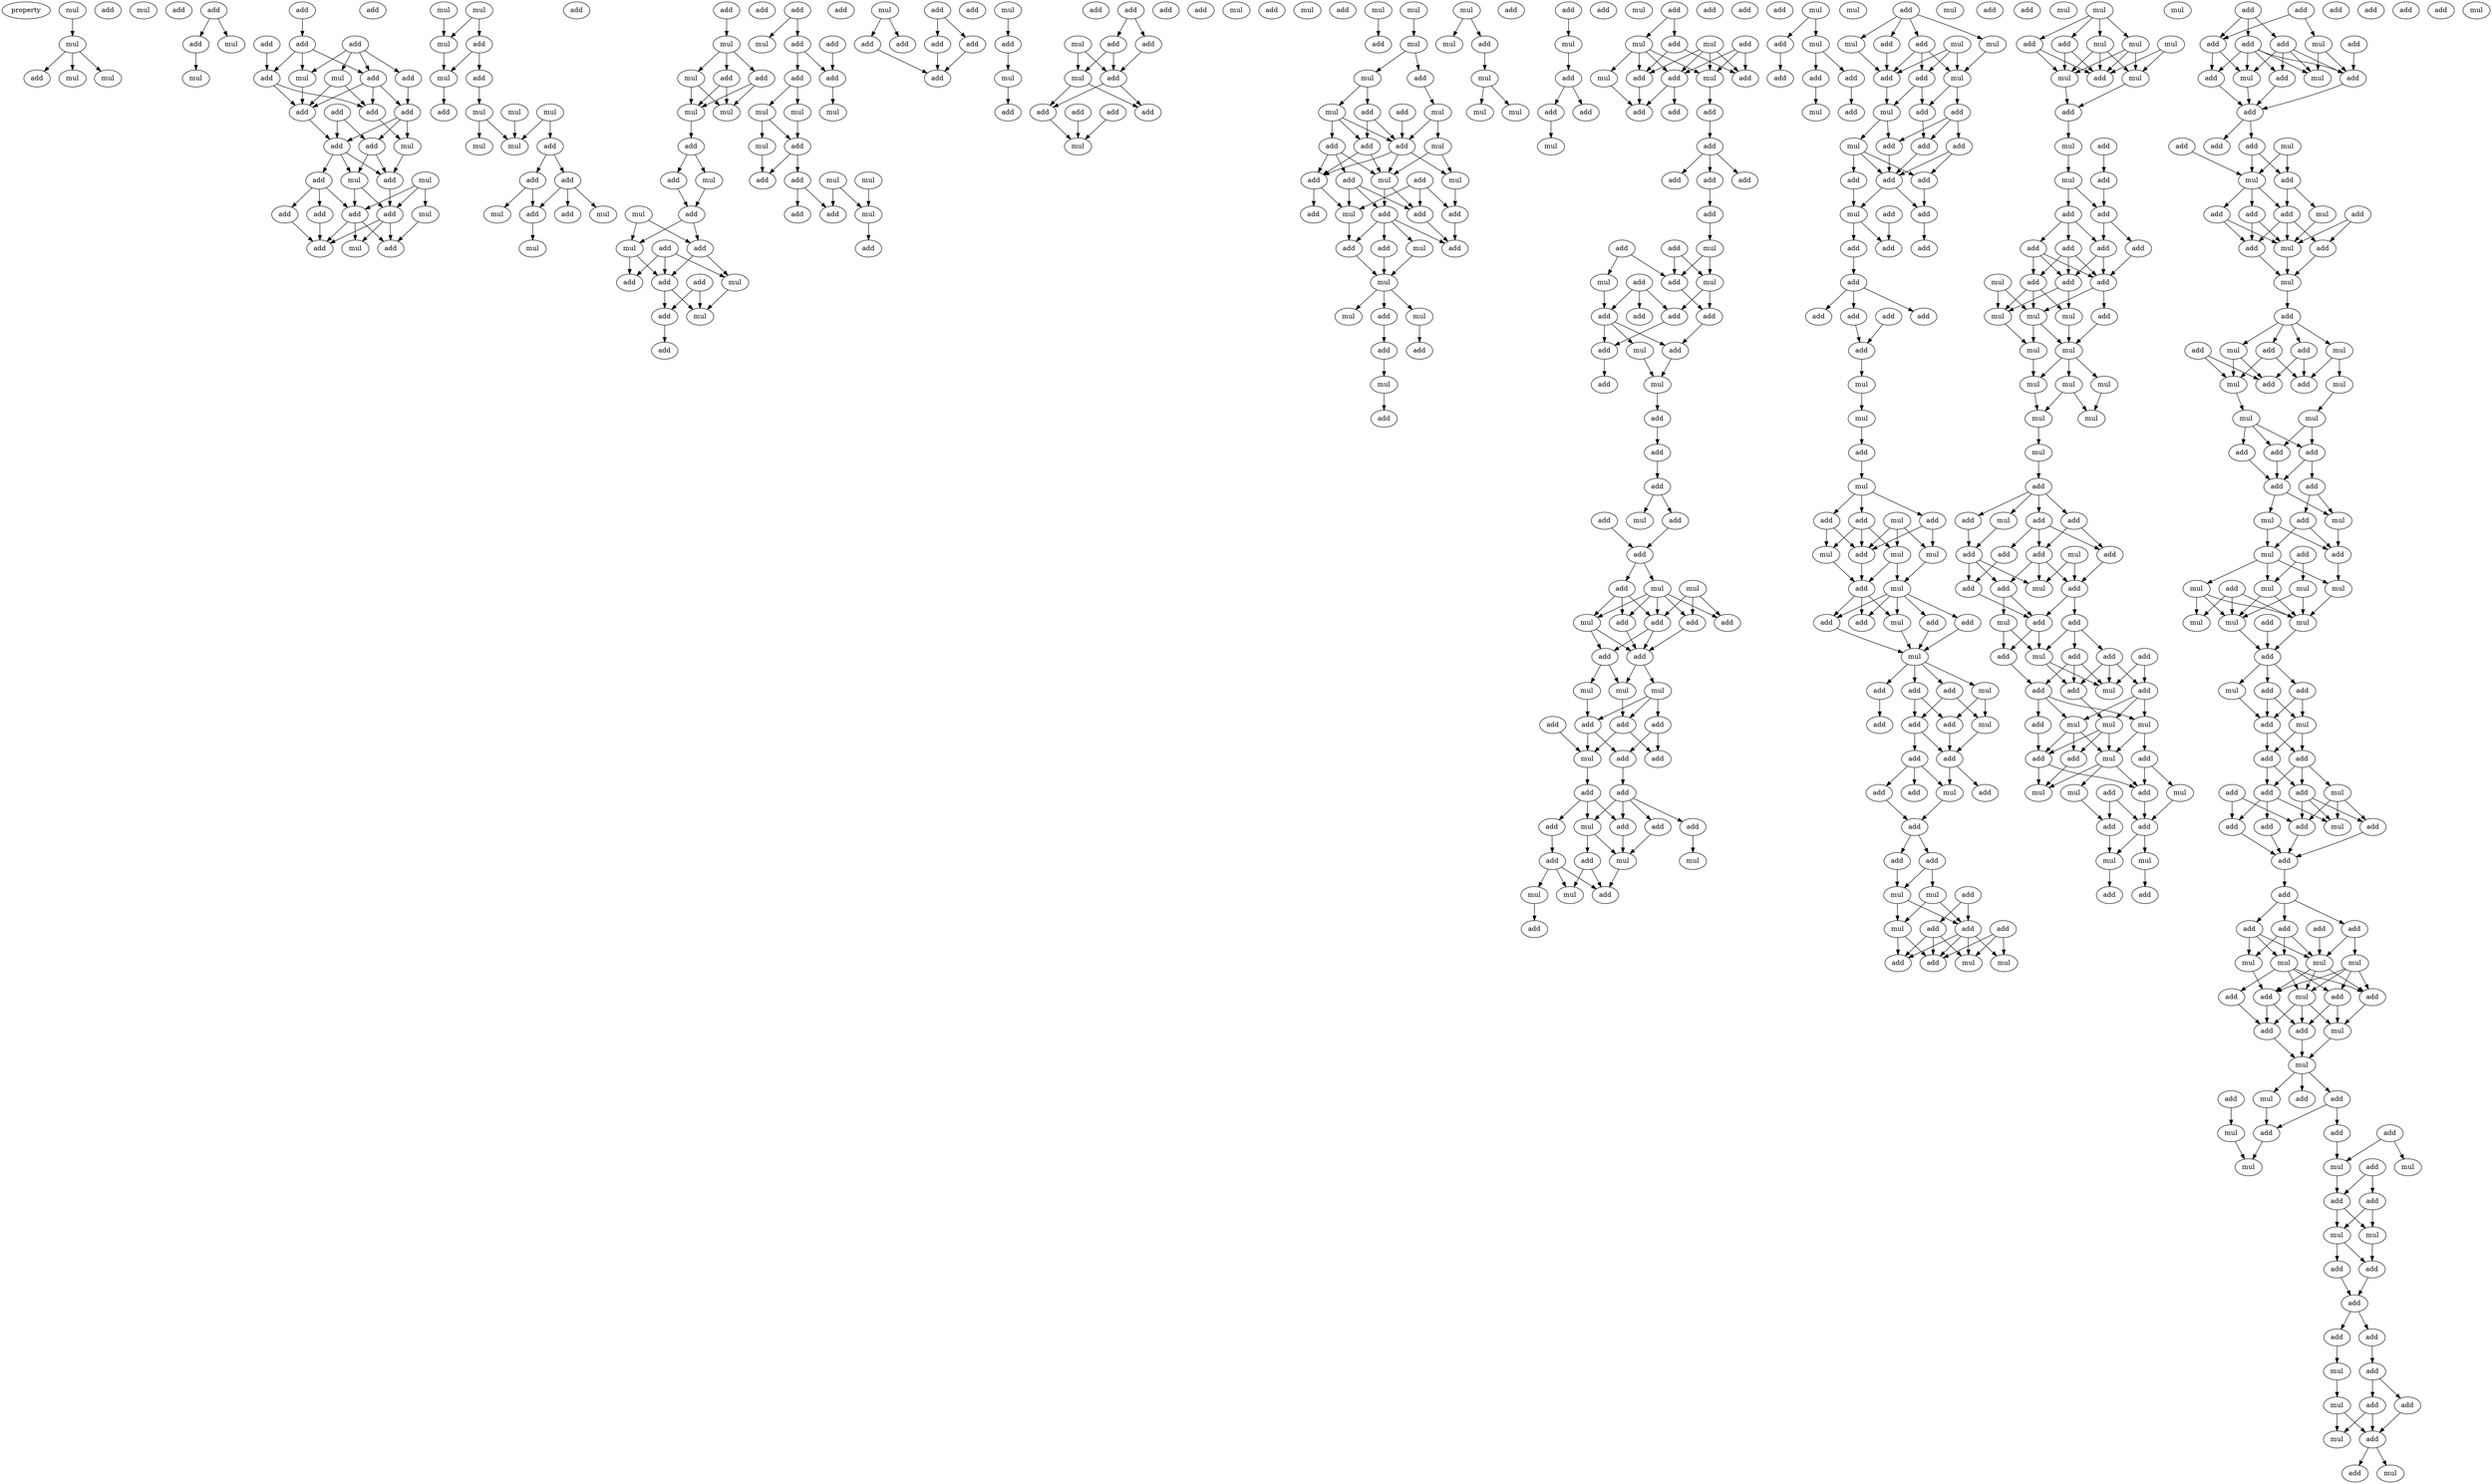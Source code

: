 digraph {
    node [fontcolor=black]
    property [mul=2,lf=1.1]
    0 [ label = mul ];
    1 [ label = add ];
    2 [ label = mul ];
    3 [ label = mul ];
    4 [ label = add ];
    5 [ label = mul ];
    6 [ label = mul ];
    7 [ label = add ];
    8 [ label = add ];
    9 [ label = add ];
    10 [ label = mul ];
    11 [ label = mul ];
    12 [ label = add ];
    13 [ label = add ];
    14 [ label = add ];
    15 [ label = add ];
    16 [ label = add ];
    17 [ label = add ];
    18 [ label = add ];
    19 [ label = mul ];
    20 [ label = add ];
    21 [ label = mul ];
    22 [ label = add ];
    23 [ label = add ];
    24 [ label = add ];
    25 [ label = add ];
    26 [ label = mul ];
    27 [ label = add ];
    28 [ label = add ];
    29 [ label = add ];
    30 [ label = add ];
    31 [ label = mul ];
    32 [ label = mul ];
    33 [ label = add ];
    34 [ label = mul ];
    35 [ label = add ];
    36 [ label = add ];
    37 [ label = add ];
    38 [ label = mul ];
    39 [ label = add ];
    40 [ label = add ];
    41 [ label = mul ];
    42 [ label = mul ];
    43 [ label = mul ];
    44 [ label = add ];
    45 [ label = mul ];
    46 [ label = add ];
    47 [ label = mul ];
    48 [ label = add ];
    49 [ label = mul ];
    50 [ label = mul ];
    51 [ label = add ];
    52 [ label = mul ];
    53 [ label = mul ];
    54 [ label = add ];
    55 [ label = add ];
    56 [ label = add ];
    57 [ label = mul ];
    58 [ label = add ];
    59 [ label = mul ];
    60 [ label = mul ];
    61 [ label = add ];
    62 [ label = add ];
    63 [ label = add ];
    64 [ label = mul ];
    65 [ label = mul ];
    66 [ label = add ];
    67 [ label = add ];
    68 [ label = mul ];
    69 [ label = mul ];
    70 [ label = add ];
    71 [ label = add ];
    72 [ label = mul ];
    73 [ label = mul ];
    74 [ label = add ];
    75 [ label = add ];
    76 [ label = add ];
    77 [ label = mul ];
    78 [ label = add ];
    79 [ label = add ];
    80 [ label = add ];
    81 [ label = mul ];
    82 [ label = mul ];
    83 [ label = add ];
    84 [ label = add ];
    85 [ label = add ];
    86 [ label = add ];
    87 [ label = add ];
    88 [ label = mul ];
    89 [ label = add ];
    90 [ label = add ];
    91 [ label = mul ];
    92 [ label = mul ];
    93 [ label = mul ];
    94 [ label = add ];
    95 [ label = mul ];
    96 [ label = add ];
    97 [ label = add ];
    98 [ label = mul ];
    99 [ label = add ];
    100 [ label = mul ];
    101 [ label = add ];
    102 [ label = mul ];
    103 [ label = add ];
    104 [ label = add ];
    105 [ label = mul ];
    106 [ label = add ];
    107 [ label = add ];
    108 [ label = add ];
    109 [ label = add ];
    110 [ label = add ];
    111 [ label = add ];
    112 [ label = add ];
    113 [ label = mul ];
    114 [ label = add ];
    115 [ label = mul ];
    116 [ label = add ];
    117 [ label = add ];
    118 [ label = add ];
    119 [ label = add ];
    120 [ label = mul ];
    121 [ label = add ];
    122 [ label = add ];
    123 [ label = mul ];
    124 [ label = add ];
    125 [ label = add ];
    126 [ label = add ];
    127 [ label = add ];
    128 [ label = add ];
    129 [ label = mul ];
    130 [ label = add ];
    131 [ label = mul ];
    132 [ label = add ];
    133 [ label = mul ];
    134 [ label = add ];
    135 [ label = mul ];
    136 [ label = add ];
    137 [ label = mul ];
    138 [ label = mul ];
    139 [ label = add ];
    140 [ label = mul ];
    141 [ label = mul ];
    142 [ label = add ];
    143 [ label = mul ];
    144 [ label = add ];
    145 [ label = add ];
    146 [ label = mul ];
    147 [ label = add ];
    148 [ label = add ];
    149 [ label = mul ];
    150 [ label = add ];
    151 [ label = mul ];
    152 [ label = add ];
    153 [ label = add ];
    154 [ label = add ];
    155 [ label = add ];
    156 [ label = add ];
    157 [ label = mul ];
    158 [ label = add ];
    159 [ label = add ];
    160 [ label = add ];
    161 [ label = mul ];
    162 [ label = add ];
    163 [ label = mul ];
    164 [ label = mul ];
    165 [ label = add ];
    166 [ label = mul ];
    167 [ label = add ];
    168 [ label = add ];
    169 [ label = mul ];
    170 [ label = mul ];
    171 [ label = mul ];
    172 [ label = add ];
    173 [ label = add ];
    174 [ label = mul ];
    175 [ label = add ];
    176 [ label = mul ];
    177 [ label = mul ];
    178 [ label = add ];
    179 [ label = mul ];
    180 [ label = add ];
    181 [ label = add ];
    182 [ label = add ];
    183 [ label = add ];
    184 [ label = mul ];
    185 [ label = mul ];
    186 [ label = add ];
    187 [ label = mul ];
    188 [ label = mul ];
    189 [ label = add ];
    190 [ label = add ];
    191 [ label = add ];
    192 [ label = add ];
    193 [ label = mul ];
    194 [ label = mul ];
    195 [ label = add ];
    196 [ label = add ];
    197 [ label = add ];
    198 [ label = add ];
    199 [ label = add ];
    200 [ label = add ];
    201 [ label = add ];
    202 [ label = add ];
    203 [ label = add ];
    204 [ label = add ];
    205 [ label = add ];
    206 [ label = add ];
    207 [ label = add ];
    208 [ label = mul ];
    209 [ label = mul ];
    210 [ label = mul ];
    211 [ label = add ];
    212 [ label = add ];
    213 [ label = add ];
    214 [ label = add ];
    215 [ label = add ];
    216 [ label = add ];
    217 [ label = mul ];
    218 [ label = add ];
    219 [ label = add ];
    220 [ label = add ];
    221 [ label = mul ];
    222 [ label = add ];
    223 [ label = add ];
    224 [ label = add ];
    225 [ label = add ];
    226 [ label = add ];
    227 [ label = mul ];
    228 [ label = add ];
    229 [ label = add ];
    230 [ label = mul ];
    231 [ label = add ];
    232 [ label = mul ];
    233 [ label = add ];
    234 [ label = add ];
    235 [ label = mul ];
    236 [ label = add ];
    237 [ label = add ];
    238 [ label = add ];
    239 [ label = add ];
    240 [ label = mul ];
    241 [ label = mul ];
    242 [ label = mul ];
    243 [ label = add ];
    244 [ label = add ];
    245 [ label = add ];
    246 [ label = add ];
    247 [ label = add ];
    248 [ label = mul ];
    249 [ label = add ];
    250 [ label = add ];
    251 [ label = add ];
    252 [ label = add ];
    253 [ label = add ];
    254 [ label = mul ];
    255 [ label = add ];
    256 [ label = add ];
    257 [ label = add ];
    258 [ label = mul ];
    259 [ label = add ];
    260 [ label = mul ];
    261 [ label = mul ];
    262 [ label = mul ];
    263 [ label = add ];
    264 [ label = add ];
    265 [ label = mul ];
    266 [ label = mul ];
    267 [ label = add ];
    268 [ label = mul ];
    269 [ label = add ];
    270 [ label = add ];
    271 [ label = add ];
    272 [ label = mul ];
    273 [ label = add ];
    274 [ label = add ];
    275 [ label = add ];
    276 [ label = mul ];
    277 [ label = add ];
    278 [ label = mul ];
    279 [ label = mul ];
    280 [ label = add ];
    281 [ label = add ];
    282 [ label = mul ];
    283 [ label = add ];
    284 [ label = mul ];
    285 [ label = add ];
    286 [ label = add ];
    287 [ label = add ];
    288 [ label = mul ];
    289 [ label = add ];
    290 [ label = add ];
    291 [ label = add ];
    292 [ label = add ];
    293 [ label = add ];
    294 [ label = add ];
    295 [ label = mul ];
    296 [ label = add ];
    297 [ label = add ];
    298 [ label = add ];
    299 [ label = add ];
    300 [ label = add ];
    301 [ label = mul ];
    302 [ label = add ];
    303 [ label = add ];
    304 [ label = add ];
    305 [ label = add ];
    306 [ label = mul ];
    307 [ label = add ];
    308 [ label = mul ];
    309 [ label = add ];
    310 [ label = mul ];
    311 [ label = add ];
    312 [ label = add ];
    313 [ label = add ];
    314 [ label = mul ];
    315 [ label = add ];
    316 [ label = mul ];
    317 [ label = mul ];
    318 [ label = mul ];
    319 [ label = mul ];
    320 [ label = add ];
    321 [ label = add ];
    322 [ label = mul ];
    323 [ label = add ];
    324 [ label = add ];
    325 [ label = add ];
    326 [ label = mul ];
    327 [ label = add ];
    328 [ label = mul ];
    329 [ label = add ];
    330 [ label = add ];
    331 [ label = add ];
    332 [ label = add ];
    333 [ label = mul ];
    334 [ label = add ];
    335 [ label = add ];
    336 [ label = add ];
    337 [ label = add ];
    338 [ label = mul ];
    339 [ label = add ];
    340 [ label = add ];
    341 [ label = add ];
    342 [ label = add ];
    343 [ label = add ];
    344 [ label = add ];
    345 [ label = mul ];
    346 [ label = add ];
    347 [ label = mul ];
    348 [ label = add ];
    349 [ label = add ];
    350 [ label = add ];
    351 [ label = mul ];
    352 [ label = add ];
    353 [ label = add ];
    354 [ label = mul ];
    355 [ label = mul ];
    356 [ label = mul ];
    357 [ label = mul ];
    358 [ label = mul ];
    359 [ label = mul ];
    360 [ label = add ];
    361 [ label = add ];
    362 [ label = mul ];
    363 [ label = mul ];
    364 [ label = mul ];
    365 [ label = add ];
    366 [ label = add ];
    367 [ label = mul ];
    368 [ label = add ];
    369 [ label = add ];
    370 [ label = mul ];
    371 [ label = add ];
    372 [ label = add ];
    373 [ label = add ];
    374 [ label = add ];
    375 [ label = add ];
    376 [ label = add ];
    377 [ label = add ];
    378 [ label = add ];
    379 [ label = mul ];
    380 [ label = add ];
    381 [ label = add ];
    382 [ label = mul ];
    383 [ label = mul ];
    384 [ label = mul ];
    385 [ label = mul ];
    386 [ label = mul ];
    387 [ label = mul ];
    388 [ label = mul ];
    389 [ label = mul ];
    390 [ label = mul ];
    391 [ label = mul ];
    392 [ label = mul ];
    393 [ label = add ];
    394 [ label = add ];
    395 [ label = add ];
    396 [ label = add ];
    397 [ label = mul ];
    398 [ label = add ];
    399 [ label = add ];
    400 [ label = add ];
    401 [ label = add ];
    402 [ label = mul ];
    403 [ label = add ];
    404 [ label = add ];
    405 [ label = add ];
    406 [ label = mul ];
    407 [ label = mul ];
    408 [ label = add ];
    409 [ label = add ];
    410 [ label = add ];
    411 [ label = add ];
    412 [ label = add ];
    413 [ label = add ];
    414 [ label = mul ];
    415 [ label = add ];
    416 [ label = mul ];
    417 [ label = add ];
    418 [ label = add ];
    419 [ label = add ];
    420 [ label = mul ];
    421 [ label = mul ];
    422 [ label = mul ];
    423 [ label = add ];
    424 [ label = mul ];
    425 [ label = add ];
    426 [ label = add ];
    427 [ label = mul ];
    428 [ label = add ];
    429 [ label = mul ];
    430 [ label = add ];
    431 [ label = mul ];
    432 [ label = add ];
    433 [ label = add ];
    434 [ label = mul ];
    435 [ label = mul ];
    436 [ label = add ];
    437 [ label = add ];
    438 [ label = mul ];
    439 [ label = add ];
    440 [ label = add ];
    441 [ label = add ];
    442 [ label = add ];
    443 [ label = add ];
    444 [ label = add ];
    445 [ label = mul ];
    446 [ label = add ];
    447 [ label = mul ];
    448 [ label = add ];
    449 [ label = add ];
    450 [ label = mul ];
    451 [ label = add ];
    452 [ label = add ];
    453 [ label = add ];
    454 [ label = mul ];
    455 [ label = add ];
    456 [ label = mul ];
    457 [ label = add ];
    458 [ label = mul ];
    459 [ label = add ];
    460 [ label = add ];
    461 [ label = add ];
    462 [ label = add ];
    463 [ label = mul ];
    464 [ label = add ];
    465 [ label = add ];
    466 [ label = mul ];
    467 [ label = add ];
    468 [ label = mul ];
    469 [ label = add ];
    470 [ label = add ];
    471 [ label = mul ];
    472 [ label = add ];
    473 [ label = add ];
    474 [ label = mul ];
    475 [ label = mul ];
    476 [ label = add ];
    477 [ label = mul ];
    478 [ label = mul ];
    479 [ label = add ];
    480 [ label = add ];
    481 [ label = add ];
    482 [ label = add ];
    483 [ label = add ];
    484 [ label = add ];
    485 [ label = mul ];
    486 [ label = mul ];
    487 [ label = mul ];
    488 [ label = add ];
    489 [ label = add ];
    490 [ label = mul ];
    491 [ label = mul ];
    492 [ label = add ];
    493 [ label = mul ];
    494 [ label = mul ];
    495 [ label = mul ];
    496 [ label = add ];
    497 [ label = mul ];
    498 [ label = mul ];
    499 [ label = add ];
    500 [ label = add ];
    501 [ label = mul ];
    502 [ label = add ];
    503 [ label = add ];
    504 [ label = mul ];
    505 [ label = add ];
    506 [ label = add ];
    507 [ label = add ];
    508 [ label = mul ];
    509 [ label = add ];
    510 [ label = add ];
    511 [ label = add ];
    512 [ label = add ];
    513 [ label = add ];
    514 [ label = add ];
    515 [ label = mul ];
    516 [ label = add ];
    517 [ label = add ];
    518 [ label = add ];
    519 [ label = add ];
    520 [ label = add ];
    521 [ label = add ];
    522 [ label = mul ];
    523 [ label = mul ];
    524 [ label = mul ];
    525 [ label = mul ];
    526 [ label = mul ];
    527 [ label = add ];
    528 [ label = add ];
    529 [ label = add ];
    530 [ label = add ];
    531 [ label = add ];
    532 [ label = add ];
    533 [ label = mul ];
    534 [ label = mul ];
    535 [ label = add ];
    536 [ label = add ];
    537 [ label = add ];
    538 [ label = mul ];
    539 [ label = add ];
    540 [ label = add ];
    541 [ label = mul ];
    542 [ label = add ];
    543 [ label = mul ];
    544 [ label = add ];
    545 [ label = mul ];
    546 [ label = mul ];
    547 [ label = add ];
    548 [ label = add ];
    549 [ label = mul ];
    550 [ label = mul ];
    551 [ label = add ];
    552 [ label = add ];
    553 [ label = add ];
    554 [ label = add ];
    555 [ label = add ];
    556 [ label = add ];
    557 [ label = add ];
    558 [ label = mul ];
    559 [ label = add ];
    560 [ label = add ];
    561 [ label = add ];
    562 [ label = mul ];
    563 [ label = mul ];
    564 [ label = add ];
    565 [ label = add ];
    566 [ label = add ];
    567 [ label = add ];
    568 [ label = mul ];
    569 [ label = mul ];
    0 -> 3 [ name = 0 ];
    3 -> 4 [ name = 1 ];
    3 -> 5 [ name = 2 ];
    3 -> 6 [ name = 3 ];
    8 -> 9 [ name = 4 ];
    8 -> 10 [ name = 5 ];
    9 -> 11 [ name = 6 ];
    12 -> 14 [ name = 7 ];
    13 -> 18 [ name = 8 ];
    13 -> 19 [ name = 9 ];
    13 -> 20 [ name = 10 ];
    13 -> 21 [ name = 11 ];
    14 -> 17 [ name = 12 ];
    14 -> 18 [ name = 13 ];
    14 -> 21 [ name = 14 ];
    15 -> 17 [ name = 15 ];
    17 -> 22 [ name = 16 ];
    17 -> 24 [ name = 17 ];
    18 -> 22 [ name = 18 ];
    18 -> 24 [ name = 19 ];
    18 -> 25 [ name = 20 ];
    19 -> 22 [ name = 21 ];
    19 -> 24 [ name = 22 ];
    20 -> 25 [ name = 23 ];
    21 -> 24 [ name = 24 ];
    22 -> 26 [ name = 25 ];
    23 -> 27 [ name = 26 ];
    23 -> 28 [ name = 27 ];
    24 -> 28 [ name = 28 ];
    25 -> 26 [ name = 29 ];
    25 -> 27 [ name = 30 ];
    25 -> 28 [ name = 31 ];
    26 -> 30 [ name = 32 ];
    27 -> 30 [ name = 33 ];
    27 -> 31 [ name = 34 ];
    28 -> 29 [ name = 35 ];
    28 -> 30 [ name = 36 ];
    28 -> 31 [ name = 37 ];
    29 -> 33 [ name = 38 ];
    29 -> 36 [ name = 39 ];
    29 -> 37 [ name = 40 ];
    30 -> 35 [ name = 41 ];
    31 -> 35 [ name = 42 ];
    31 -> 37 [ name = 43 ];
    32 -> 34 [ name = 44 ];
    32 -> 35 [ name = 45 ];
    32 -> 37 [ name = 46 ];
    33 -> 39 [ name = 47 ];
    34 -> 40 [ name = 48 ];
    35 -> 38 [ name = 49 ];
    35 -> 39 [ name = 50 ];
    35 -> 40 [ name = 51 ];
    36 -> 39 [ name = 52 ];
    37 -> 38 [ name = 53 ];
    37 -> 39 [ name = 54 ];
    37 -> 40 [ name = 55 ];
    41 -> 43 [ name = 56 ];
    41 -> 44 [ name = 57 ];
    42 -> 43 [ name = 58 ];
    43 -> 45 [ name = 59 ];
    44 -> 45 [ name = 60 ];
    44 -> 46 [ name = 61 ];
    45 -> 48 [ name = 62 ];
    46 -> 50 [ name = 63 ];
    47 -> 53 [ name = 64 ];
    49 -> 51 [ name = 65 ];
    49 -> 53 [ name = 66 ];
    50 -> 52 [ name = 67 ];
    50 -> 53 [ name = 68 ];
    51 -> 54 [ name = 69 ];
    51 -> 55 [ name = 70 ];
    54 -> 58 [ name = 71 ];
    54 -> 59 [ name = 72 ];
    55 -> 56 [ name = 73 ];
    55 -> 57 [ name = 74 ];
    55 -> 58 [ name = 75 ];
    58 -> 60 [ name = 76 ];
    62 -> 64 [ name = 77 ];
    64 -> 65 [ name = 78 ];
    64 -> 66 [ name = 79 ];
    64 -> 67 [ name = 80 ];
    65 -> 68 [ name = 81 ];
    65 -> 69 [ name = 82 ];
    66 -> 68 [ name = 83 ];
    66 -> 69 [ name = 84 ];
    67 -> 68 [ name = 85 ];
    67 -> 69 [ name = 86 ];
    68 -> 70 [ name = 87 ];
    70 -> 71 [ name = 88 ];
    70 -> 72 [ name = 89 ];
    71 -> 74 [ name = 90 ];
    72 -> 74 [ name = 91 ];
    73 -> 75 [ name = 92 ];
    73 -> 77 [ name = 93 ];
    74 -> 75 [ name = 94 ];
    74 -> 77 [ name = 95 ];
    75 -> 78 [ name = 96 ];
    75 -> 81 [ name = 97 ];
    76 -> 78 [ name = 98 ];
    76 -> 80 [ name = 99 ];
    76 -> 81 [ name = 100 ];
    77 -> 78 [ name = 101 ];
    77 -> 80 [ name = 102 ];
    78 -> 82 [ name = 103 ];
    78 -> 83 [ name = 104 ];
    79 -> 82 [ name = 105 ];
    79 -> 83 [ name = 106 ];
    81 -> 82 [ name = 107 ];
    83 -> 84 [ name = 108 ];
    85 -> 87 [ name = 109 ];
    85 -> 88 [ name = 110 ];
    86 -> 89 [ name = 111 ];
    87 -> 89 [ name = 112 ];
    87 -> 90 [ name = 113 ];
    89 -> 91 [ name = 114 ];
    90 -> 92 [ name = 115 ];
    90 -> 93 [ name = 116 ];
    92 -> 95 [ name = 117 ];
    92 -> 96 [ name = 118 ];
    93 -> 96 [ name = 119 ];
    95 -> 97 [ name = 120 ];
    96 -> 97 [ name = 121 ];
    96 -> 99 [ name = 122 ];
    98 -> 102 [ name = 123 ];
    98 -> 103 [ name = 124 ];
    99 -> 101 [ name = 125 ];
    99 -> 103 [ name = 126 ];
    100 -> 102 [ name = 127 ];
    102 -> 104 [ name = 128 ];
    105 -> 108 [ name = 129 ];
    105 -> 109 [ name = 130 ];
    106 -> 107 [ name = 131 ];
    106 -> 110 [ name = 132 ];
    107 -> 111 [ name = 133 ];
    108 -> 111 [ name = 134 ];
    110 -> 111 [ name = 135 ];
    113 -> 114 [ name = 136 ];
    114 -> 115 [ name = 137 ];
    115 -> 117 [ name = 138 ];
    118 -> 119 [ name = 139 ];
    118 -> 122 [ name = 140 ];
    119 -> 123 [ name = 141 ];
    119 -> 124 [ name = 142 ];
    120 -> 123 [ name = 143 ];
    120 -> 124 [ name = 144 ];
    122 -> 124 [ name = 145 ];
    123 -> 125 [ name = 146 ];
    123 -> 128 [ name = 147 ];
    124 -> 125 [ name = 148 ];
    124 -> 128 [ name = 149 ];
    125 -> 129 [ name = 150 ];
    126 -> 129 [ name = 151 ];
    127 -> 129 [ name = 152 ];
    135 -> 136 [ name = 153 ];
    137 -> 138 [ name = 154 ];
    138 -> 139 [ name = 155 ];
    138 -> 140 [ name = 156 ];
    139 -> 141 [ name = 157 ];
    140 -> 142 [ name = 158 ];
    140 -> 143 [ name = 159 ];
    141 -> 146 [ name = 160 ];
    141 -> 147 [ name = 161 ];
    142 -> 147 [ name = 162 ];
    142 -> 148 [ name = 163 ];
    143 -> 145 [ name = 164 ];
    143 -> 147 [ name = 165 ];
    143 -> 148 [ name = 166 ];
    144 -> 147 [ name = 167 ];
    145 -> 150 [ name = 168 ];
    145 -> 151 [ name = 169 ];
    145 -> 152 [ name = 170 ];
    146 -> 149 [ name = 171 ];
    146 -> 151 [ name = 172 ];
    147 -> 149 [ name = 173 ];
    147 -> 151 [ name = 174 ];
    147 -> 152 [ name = 175 ];
    148 -> 151 [ name = 176 ];
    148 -> 152 [ name = 177 ];
    149 -> 155 [ name = 178 ];
    150 -> 154 [ name = 179 ];
    150 -> 157 [ name = 180 ];
    150 -> 158 [ name = 181 ];
    151 -> 154 [ name = 182 ];
    151 -> 158 [ name = 183 ];
    152 -> 156 [ name = 184 ];
    152 -> 157 [ name = 185 ];
    153 -> 154 [ name = 186 ];
    153 -> 155 [ name = 187 ];
    153 -> 157 [ name = 188 ];
    154 -> 159 [ name = 189 ];
    155 -> 159 [ name = 190 ];
    157 -> 160 [ name = 191 ];
    158 -> 159 [ name = 192 ];
    158 -> 160 [ name = 193 ];
    158 -> 161 [ name = 194 ];
    158 -> 162 [ name = 195 ];
    160 -> 163 [ name = 196 ];
    161 -> 163 [ name = 197 ];
    162 -> 163 [ name = 198 ];
    163 -> 164 [ name = 199 ];
    163 -> 165 [ name = 200 ];
    163 -> 166 [ name = 201 ];
    165 -> 168 [ name = 202 ];
    166 -> 167 [ name = 203 ];
    168 -> 169 [ name = 204 ];
    169 -> 173 [ name = 205 ];
    170 -> 171 [ name = 206 ];
    170 -> 172 [ name = 207 ];
    172 -> 174 [ name = 208 ];
    174 -> 176 [ name = 209 ];
    174 -> 177 [ name = 210 ];
    178 -> 179 [ name = 211 ];
    179 -> 180 [ name = 212 ];
    180 -> 182 [ name = 213 ];
    180 -> 183 [ name = 214 ];
    182 -> 185 [ name = 215 ];
    186 -> 187 [ name = 216 ];
    186 -> 190 [ name = 217 ];
    187 -> 191 [ name = 218 ];
    187 -> 193 [ name = 219 ];
    187 -> 194 [ name = 220 ];
    187 -> 195 [ name = 221 ];
    188 -> 191 [ name = 222 ];
    188 -> 192 [ name = 223 ];
    188 -> 194 [ name = 224 ];
    188 -> 195 [ name = 225 ];
    189 -> 191 [ name = 226 ];
    189 -> 192 [ name = 227 ];
    189 -> 194 [ name = 228 ];
    190 -> 192 [ name = 229 ];
    190 -> 195 [ name = 230 ];
    191 -> 196 [ name = 231 ];
    191 -> 198 [ name = 232 ];
    193 -> 196 [ name = 233 ];
    194 -> 197 [ name = 234 ];
    195 -> 196 [ name = 235 ];
    197 -> 199 [ name = 236 ];
    199 -> 200 [ name = 237 ];
    199 -> 202 [ name = 238 ];
    199 -> 204 [ name = 239 ];
    202 -> 205 [ name = 240 ];
    205 -> 208 [ name = 241 ];
    206 -> 210 [ name = 242 ];
    206 -> 211 [ name = 243 ];
    207 -> 209 [ name = 244 ];
    207 -> 211 [ name = 245 ];
    208 -> 209 [ name = 246 ];
    208 -> 211 [ name = 247 ];
    209 -> 213 [ name = 248 ];
    209 -> 216 [ name = 249 ];
    210 -> 214 [ name = 250 ];
    211 -> 216 [ name = 251 ];
    212 -> 213 [ name = 252 ];
    212 -> 214 [ name = 253 ];
    212 -> 215 [ name = 254 ];
    213 -> 219 [ name = 255 ];
    214 -> 217 [ name = 256 ];
    214 -> 218 [ name = 257 ];
    214 -> 219 [ name = 258 ];
    216 -> 218 [ name = 259 ];
    217 -> 221 [ name = 260 ];
    218 -> 221 [ name = 261 ];
    219 -> 220 [ name = 262 ];
    221 -> 222 [ name = 263 ];
    222 -> 224 [ name = 264 ];
    224 -> 225 [ name = 265 ];
    225 -> 226 [ name = 266 ];
    225 -> 227 [ name = 267 ];
    226 -> 229 [ name = 268 ];
    228 -> 229 [ name = 269 ];
    229 -> 230 [ name = 270 ];
    229 -> 231 [ name = 271 ];
    230 -> 233 [ name = 272 ];
    230 -> 234 [ name = 273 ];
    230 -> 235 [ name = 274 ];
    230 -> 236 [ name = 275 ];
    230 -> 237 [ name = 276 ];
    231 -> 233 [ name = 277 ];
    231 -> 235 [ name = 278 ];
    231 -> 237 [ name = 279 ];
    232 -> 234 [ name = 280 ];
    232 -> 236 [ name = 281 ];
    232 -> 237 [ name = 282 ];
    233 -> 238 [ name = 283 ];
    235 -> 238 [ name = 284 ];
    235 -> 239 [ name = 285 ];
    236 -> 238 [ name = 286 ];
    237 -> 238 [ name = 287 ];
    237 -> 239 [ name = 288 ];
    238 -> 240 [ name = 289 ];
    238 -> 242 [ name = 290 ];
    239 -> 241 [ name = 291 ];
    239 -> 242 [ name = 292 ];
    240 -> 243 [ name = 293 ];
    240 -> 245 [ name = 294 ];
    240 -> 246 [ name = 295 ];
    241 -> 245 [ name = 296 ];
    242 -> 246 [ name = 297 ];
    243 -> 247 [ name = 298 ];
    243 -> 249 [ name = 299 ];
    244 -> 248 [ name = 300 ];
    245 -> 247 [ name = 301 ];
    245 -> 248 [ name = 302 ];
    246 -> 248 [ name = 303 ];
    246 -> 249 [ name = 304 ];
    247 -> 250 [ name = 305 ];
    248 -> 251 [ name = 306 ];
    250 -> 252 [ name = 307 ];
    250 -> 253 [ name = 308 ];
    250 -> 254 [ name = 309 ];
    250 -> 256 [ name = 310 ];
    251 -> 253 [ name = 311 ];
    251 -> 254 [ name = 312 ];
    251 -> 255 [ name = 313 ];
    252 -> 258 [ name = 314 ];
    253 -> 260 [ name = 315 ];
    254 -> 259 [ name = 316 ];
    254 -> 260 [ name = 317 ];
    255 -> 257 [ name = 318 ];
    256 -> 260 [ name = 319 ];
    257 -> 261 [ name = 320 ];
    257 -> 262 [ name = 321 ];
    257 -> 263 [ name = 322 ];
    259 -> 261 [ name = 323 ];
    259 -> 263 [ name = 324 ];
    260 -> 263 [ name = 325 ];
    262 -> 264 [ name = 326 ];
    265 -> 267 [ name = 327 ];
    265 -> 268 [ name = 328 ];
    267 -> 271 [ name = 329 ];
    268 -> 269 [ name = 330 ];
    268 -> 270 [ name = 331 ];
    269 -> 272 [ name = 332 ];
    270 -> 273 [ name = 333 ];
    274 -> 275 [ name = 334 ];
    274 -> 276 [ name = 335 ];
    274 -> 277 [ name = 336 ];
    274 -> 279 [ name = 337 ];
    275 -> 281 [ name = 338 ];
    276 -> 281 [ name = 339 ];
    277 -> 280 [ name = 340 ];
    277 -> 281 [ name = 341 ];
    277 -> 282 [ name = 342 ];
    278 -> 280 [ name = 343 ];
    278 -> 281 [ name = 344 ];
    278 -> 282 [ name = 345 ];
    279 -> 282 [ name = 346 ];
    280 -> 283 [ name = 347 ];
    280 -> 284 [ name = 348 ];
    281 -> 284 [ name = 349 ];
    282 -> 283 [ name = 350 ];
    282 -> 285 [ name = 351 ];
    283 -> 286 [ name = 352 ];
    284 -> 287 [ name = 353 ];
    284 -> 288 [ name = 354 ];
    285 -> 286 [ name = 355 ];
    285 -> 287 [ name = 356 ];
    285 -> 289 [ name = 357 ];
    286 -> 292 [ name = 358 ];
    287 -> 292 [ name = 359 ];
    288 -> 290 [ name = 360 ];
    288 -> 291 [ name = 361 ];
    288 -> 292 [ name = 362 ];
    289 -> 290 [ name = 363 ];
    289 -> 292 [ name = 364 ];
    290 -> 293 [ name = 365 ];
    291 -> 295 [ name = 366 ];
    292 -> 293 [ name = 367 ];
    292 -> 295 [ name = 368 ];
    293 -> 298 [ name = 369 ];
    294 -> 297 [ name = 370 ];
    295 -> 296 [ name = 371 ];
    295 -> 297 [ name = 372 ];
    296 -> 299 [ name = 373 ];
    299 -> 300 [ name = 374 ];
    299 -> 302 [ name = 375 ];
    299 -> 304 [ name = 376 ];
    302 -> 305 [ name = 377 ];
    303 -> 305 [ name = 378 ];
    305 -> 306 [ name = 379 ];
    306 -> 308 [ name = 380 ];
    308 -> 309 [ name = 381 ];
    309 -> 310 [ name = 382 ];
    310 -> 311 [ name = 383 ];
    310 -> 312 [ name = 384 ];
    310 -> 313 [ name = 385 ];
    311 -> 315 [ name = 386 ];
    311 -> 318 [ name = 387 ];
    312 -> 315 [ name = 388 ];
    312 -> 316 [ name = 389 ];
    313 -> 315 [ name = 390 ];
    313 -> 316 [ name = 391 ];
    313 -> 317 [ name = 392 ];
    314 -> 315 [ name = 393 ];
    314 -> 317 [ name = 394 ];
    314 -> 318 [ name = 395 ];
    315 -> 320 [ name = 396 ];
    316 -> 320 [ name = 397 ];
    317 -> 319 [ name = 398 ];
    317 -> 320 [ name = 399 ];
    318 -> 319 [ name = 400 ];
    319 -> 321 [ name = 401 ];
    319 -> 322 [ name = 402 ];
    319 -> 323 [ name = 403 ];
    319 -> 324 [ name = 404 ];
    319 -> 325 [ name = 405 ];
    320 -> 322 [ name = 406 ];
    320 -> 323 [ name = 407 ];
    320 -> 325 [ name = 408 ];
    321 -> 326 [ name = 409 ];
    322 -> 326 [ name = 410 ];
    323 -> 326 [ name = 411 ];
    324 -> 326 [ name = 412 ];
    326 -> 327 [ name = 413 ];
    326 -> 328 [ name = 414 ];
    326 -> 329 [ name = 415 ];
    326 -> 330 [ name = 416 ];
    327 -> 331 [ name = 417 ];
    328 -> 332 [ name = 418 ];
    328 -> 333 [ name = 419 ];
    329 -> 332 [ name = 420 ];
    329 -> 335 [ name = 421 ];
    330 -> 333 [ name = 422 ];
    330 -> 335 [ name = 423 ];
    332 -> 337 [ name = 424 ];
    333 -> 337 [ name = 425 ];
    335 -> 336 [ name = 426 ];
    335 -> 337 [ name = 427 ];
    336 -> 338 [ name = 428 ];
    336 -> 339 [ name = 429 ];
    336 -> 340 [ name = 430 ];
    337 -> 338 [ name = 431 ];
    337 -> 341 [ name = 432 ];
    338 -> 342 [ name = 433 ];
    340 -> 342 [ name = 434 ];
    342 -> 343 [ name = 435 ];
    342 -> 344 [ name = 436 ];
    343 -> 345 [ name = 437 ];
    344 -> 345 [ name = 438 ];
    344 -> 347 [ name = 439 ];
    345 -> 348 [ name = 440 ];
    345 -> 351 [ name = 441 ];
    346 -> 348 [ name = 442 ];
    346 -> 349 [ name = 443 ];
    347 -> 348 [ name = 444 ];
    347 -> 351 [ name = 445 ];
    348 -> 352 [ name = 446 ];
    348 -> 353 [ name = 447 ];
    348 -> 354 [ name = 448 ];
    348 -> 355 [ name = 449 ];
    349 -> 352 [ name = 450 ];
    349 -> 353 [ name = 451 ];
    349 -> 355 [ name = 452 ];
    350 -> 352 [ name = 453 ];
    350 -> 354 [ name = 454 ];
    350 -> 355 [ name = 455 ];
    351 -> 352 [ name = 456 ];
    351 -> 353 [ name = 457 ];
    357 -> 359 [ name = 458 ];
    357 -> 360 [ name = 459 ];
    357 -> 361 [ name = 460 ];
    357 -> 362 [ name = 461 ];
    358 -> 363 [ name = 462 ];
    358 -> 365 [ name = 463 ];
    359 -> 363 [ name = 464 ];
    359 -> 364 [ name = 465 ];
    359 -> 365 [ name = 466 ];
    360 -> 364 [ name = 467 ];
    360 -> 365 [ name = 468 ];
    361 -> 364 [ name = 469 ];
    361 -> 365 [ name = 470 ];
    362 -> 363 [ name = 471 ];
    362 -> 364 [ name = 472 ];
    362 -> 365 [ name = 473 ];
    363 -> 366 [ name = 474 ];
    364 -> 366 [ name = 475 ];
    366 -> 367 [ name = 476 ];
    367 -> 370 [ name = 477 ];
    368 -> 369 [ name = 478 ];
    369 -> 372 [ name = 479 ];
    370 -> 371 [ name = 480 ];
    370 -> 372 [ name = 481 ];
    371 -> 374 [ name = 482 ];
    371 -> 375 [ name = 483 ];
    371 -> 376 [ name = 484 ];
    372 -> 373 [ name = 485 ];
    372 -> 374 [ name = 486 ];
    373 -> 380 [ name = 487 ];
    374 -> 377 [ name = 488 ];
    374 -> 380 [ name = 489 ];
    375 -> 377 [ name = 490 ];
    375 -> 378 [ name = 491 ];
    375 -> 380 [ name = 492 ];
    376 -> 377 [ name = 493 ];
    376 -> 378 [ name = 494 ];
    376 -> 380 [ name = 495 ];
    377 -> 382 [ name = 496 ];
    377 -> 383 [ name = 497 ];
    378 -> 382 [ name = 498 ];
    378 -> 383 [ name = 499 ];
    378 -> 384 [ name = 500 ];
    379 -> 383 [ name = 501 ];
    379 -> 384 [ name = 502 ];
    380 -> 381 [ name = 503 ];
    380 -> 384 [ name = 504 ];
    381 -> 386 [ name = 505 ];
    382 -> 386 [ name = 506 ];
    383 -> 385 [ name = 507 ];
    384 -> 385 [ name = 508 ];
    384 -> 386 [ name = 509 ];
    385 -> 388 [ name = 510 ];
    386 -> 387 [ name = 511 ];
    386 -> 388 [ name = 512 ];
    386 -> 389 [ name = 513 ];
    387 -> 390 [ name = 514 ];
    387 -> 391 [ name = 515 ];
    388 -> 390 [ name = 516 ];
    389 -> 391 [ name = 517 ];
    390 -> 392 [ name = 518 ];
    392 -> 393 [ name = 519 ];
    393 -> 394 [ name = 520 ];
    393 -> 395 [ name = 521 ];
    393 -> 396 [ name = 522 ];
    393 -> 397 [ name = 523 ];
    394 -> 399 [ name = 524 ];
    394 -> 401 [ name = 525 ];
    395 -> 398 [ name = 526 ];
    395 -> 399 [ name = 527 ];
    395 -> 401 [ name = 528 ];
    396 -> 400 [ name = 529 ];
    397 -> 400 [ name = 530 ];
    398 -> 405 [ name = 531 ];
    399 -> 403 [ name = 532 ];
    400 -> 404 [ name = 533 ];
    400 -> 405 [ name = 534 ];
    400 -> 406 [ name = 535 ];
    401 -> 403 [ name = 536 ];
    401 -> 404 [ name = 537 ];
    401 -> 406 [ name = 538 ];
    402 -> 403 [ name = 539 ];
    402 -> 406 [ name = 540 ];
    403 -> 408 [ name = 541 ];
    403 -> 409 [ name = 542 ];
    404 -> 407 [ name = 543 ];
    404 -> 409 [ name = 544 ];
    405 -> 409 [ name = 545 ];
    407 -> 411 [ name = 546 ];
    407 -> 414 [ name = 547 ];
    408 -> 412 [ name = 548 ];
    408 -> 413 [ name = 549 ];
    408 -> 414 [ name = 550 ];
    409 -> 411 [ name = 551 ];
    409 -> 414 [ name = 552 ];
    410 -> 416 [ name = 553 ];
    410 -> 417 [ name = 554 ];
    411 -> 418 [ name = 555 ];
    412 -> 415 [ name = 556 ];
    412 -> 416 [ name = 557 ];
    412 -> 418 [ name = 558 ];
    413 -> 415 [ name = 559 ];
    413 -> 416 [ name = 560 ];
    413 -> 417 [ name = 561 ];
    414 -> 415 [ name = 562 ];
    414 -> 416 [ name = 563 ];
    415 -> 421 [ name = 564 ];
    417 -> 420 [ name = 565 ];
    417 -> 421 [ name = 566 ];
    417 -> 422 [ name = 567 ];
    418 -> 419 [ name = 568 ];
    418 -> 420 [ name = 569 ];
    418 -> 422 [ name = 570 ];
    419 -> 425 [ name = 571 ];
    420 -> 423 [ name = 572 ];
    420 -> 424 [ name = 573 ];
    420 -> 425 [ name = 574 ];
    421 -> 423 [ name = 575 ];
    421 -> 424 [ name = 576 ];
    421 -> 425 [ name = 577 ];
    422 -> 424 [ name = 578 ];
    422 -> 426 [ name = 579 ];
    423 -> 431 [ name = 580 ];
    424 -> 429 [ name = 581 ];
    424 -> 430 [ name = 582 ];
    424 -> 431 [ name = 583 ];
    425 -> 430 [ name = 584 ];
    425 -> 431 [ name = 585 ];
    426 -> 427 [ name = 586 ];
    426 -> 430 [ name = 587 ];
    427 -> 433 [ name = 588 ];
    428 -> 432 [ name = 589 ];
    428 -> 433 [ name = 590 ];
    429 -> 432 [ name = 591 ];
    430 -> 433 [ name = 592 ];
    432 -> 435 [ name = 593 ];
    433 -> 434 [ name = 594 ];
    433 -> 435 [ name = 595 ];
    434 -> 437 [ name = 596 ];
    435 -> 436 [ name = 597 ];
    439 -> 443 [ name = 598 ];
    439 -> 445 [ name = 599 ];
    440 -> 441 [ name = 600 ];
    440 -> 442 [ name = 601 ];
    440 -> 443 [ name = 602 ];
    441 -> 446 [ name = 603 ];
    441 -> 447 [ name = 604 ];
    441 -> 448 [ name = 605 ];
    441 -> 449 [ name = 606 ];
    441 -> 450 [ name = 607 ];
    442 -> 446 [ name = 608 ];
    442 -> 447 [ name = 609 ];
    442 -> 448 [ name = 610 ];
    442 -> 450 [ name = 611 ];
    443 -> 449 [ name = 612 ];
    443 -> 450 [ name = 613 ];
    444 -> 448 [ name = 614 ];
    445 -> 447 [ name = 615 ];
    445 -> 448 [ name = 616 ];
    446 -> 451 [ name = 617 ];
    448 -> 451 [ name = 618 ];
    449 -> 451 [ name = 619 ];
    450 -> 451 [ name = 620 ];
    451 -> 452 [ name = 621 ];
    451 -> 455 [ name = 622 ];
    452 -> 456 [ name = 623 ];
    452 -> 457 [ name = 624 ];
    453 -> 456 [ name = 625 ];
    454 -> 456 [ name = 626 ];
    454 -> 457 [ name = 627 ];
    456 -> 460 [ name = 628 ];
    456 -> 461 [ name = 629 ];
    456 -> 462 [ name = 630 ];
    457 -> 458 [ name = 631 ];
    457 -> 461 [ name = 632 ];
    458 -> 463 [ name = 633 ];
    459 -> 463 [ name = 634 ];
    459 -> 465 [ name = 635 ];
    460 -> 463 [ name = 636 ];
    460 -> 464 [ name = 637 ];
    461 -> 463 [ name = 638 ];
    461 -> 464 [ name = 639 ];
    461 -> 465 [ name = 640 ];
    462 -> 463 [ name = 641 ];
    462 -> 464 [ name = 642 ];
    463 -> 466 [ name = 643 ];
    464 -> 466 [ name = 644 ];
    465 -> 466 [ name = 645 ];
    466 -> 467 [ name = 646 ];
    467 -> 468 [ name = 647 ];
    467 -> 469 [ name = 648 ];
    467 -> 470 [ name = 649 ];
    467 -> 471 [ name = 650 ];
    468 -> 474 [ name = 651 ];
    468 -> 476 [ name = 652 ];
    469 -> 473 [ name = 653 ];
    469 -> 476 [ name = 654 ];
    470 -> 475 [ name = 655 ];
    470 -> 476 [ name = 656 ];
    471 -> 473 [ name = 657 ];
    471 -> 475 [ name = 658 ];
    472 -> 473 [ name = 659 ];
    472 -> 475 [ name = 660 ];
    474 -> 478 [ name = 661 ];
    475 -> 477 [ name = 662 ];
    477 -> 479 [ name = 663 ];
    477 -> 480 [ name = 664 ];
    477 -> 481 [ name = 665 ];
    478 -> 480 [ name = 666 ];
    478 -> 481 [ name = 667 ];
    479 -> 482 [ name = 668 ];
    480 -> 482 [ name = 669 ];
    480 -> 483 [ name = 670 ];
    481 -> 482 [ name = 671 ];
    482 -> 485 [ name = 672 ];
    482 -> 486 [ name = 673 ];
    483 -> 484 [ name = 674 ];
    483 -> 485 [ name = 675 ];
    484 -> 487 [ name = 676 ];
    484 -> 489 [ name = 677 ];
    485 -> 489 [ name = 678 ];
    486 -> 487 [ name = 679 ];
    486 -> 489 [ name = 680 ];
    487 -> 490 [ name = 681 ];
    487 -> 491 [ name = 682 ];
    487 -> 494 [ name = 683 ];
    488 -> 490 [ name = 684 ];
    488 -> 493 [ name = 685 ];
    489 -> 494 [ name = 686 ];
    490 -> 495 [ name = 687 ];
    490 -> 497 [ name = 688 ];
    491 -> 495 [ name = 689 ];
    491 -> 497 [ name = 690 ];
    491 -> 498 [ name = 691 ];
    492 -> 495 [ name = 692 ];
    492 -> 497 [ name = 693 ];
    492 -> 498 [ name = 694 ];
    493 -> 495 [ name = 695 ];
    493 -> 497 [ name = 696 ];
    494 -> 497 [ name = 697 ];
    495 -> 499 [ name = 698 ];
    496 -> 499 [ name = 699 ];
    497 -> 499 [ name = 700 ];
    499 -> 500 [ name = 701 ];
    499 -> 501 [ name = 702 ];
    499 -> 502 [ name = 703 ];
    500 -> 503 [ name = 704 ];
    500 -> 504 [ name = 705 ];
    501 -> 503 [ name = 706 ];
    502 -> 503 [ name = 707 ];
    502 -> 504 [ name = 708 ];
    503 -> 505 [ name = 709 ];
    503 -> 506 [ name = 710 ];
    504 -> 505 [ name = 711 ];
    504 -> 506 [ name = 712 ];
    505 -> 509 [ name = 713 ];
    505 -> 510 [ name = 714 ];
    506 -> 508 [ name = 715 ];
    506 -> 509 [ name = 716 ];
    506 -> 510 [ name = 717 ];
    507 -> 512 [ name = 718 ];
    507 -> 513 [ name = 719 ];
    508 -> 513 [ name = 720 ];
    508 -> 514 [ name = 721 ];
    508 -> 515 [ name = 722 ];
    509 -> 511 [ name = 723 ];
    509 -> 512 [ name = 724 ];
    509 -> 515 [ name = 725 ];
    510 -> 513 [ name = 726 ];
    510 -> 514 [ name = 727 ];
    510 -> 515 [ name = 728 ];
    511 -> 516 [ name = 729 ];
    512 -> 516 [ name = 730 ];
    513 -> 516 [ name = 731 ];
    514 -> 516 [ name = 732 ];
    516 -> 517 [ name = 733 ];
    517 -> 519 [ name = 734 ];
    517 -> 520 [ name = 735 ];
    517 -> 521 [ name = 736 ];
    518 -> 522 [ name = 737 ];
    519 -> 522 [ name = 738 ];
    519 -> 523 [ name = 739 ];
    520 -> 522 [ name = 740 ];
    520 -> 524 [ name = 741 ];
    520 -> 525 [ name = 742 ];
    521 -> 522 [ name = 743 ];
    521 -> 524 [ name = 744 ];
    521 -> 525 [ name = 745 ];
    522 -> 526 [ name = 746 ];
    522 -> 528 [ name = 747 ];
    522 -> 530 [ name = 748 ];
    523 -> 526 [ name = 749 ];
    523 -> 527 [ name = 750 ];
    523 -> 528 [ name = 751 ];
    523 -> 530 [ name = 752 ];
    524 -> 528 [ name = 753 ];
    525 -> 526 [ name = 754 ];
    525 -> 527 [ name = 755 ];
    525 -> 529 [ name = 756 ];
    525 -> 530 [ name = 757 ];
    526 -> 531 [ name = 758 ];
    526 -> 532 [ name = 759 ];
    526 -> 533 [ name = 760 ];
    527 -> 532 [ name = 761 ];
    527 -> 533 [ name = 762 ];
    528 -> 531 [ name = 763 ];
    528 -> 532 [ name = 764 ];
    529 -> 531 [ name = 765 ];
    530 -> 533 [ name = 766 ];
    531 -> 534 [ name = 767 ];
    532 -> 534 [ name = 768 ];
    533 -> 534 [ name = 769 ];
    534 -> 536 [ name = 770 ];
    534 -> 537 [ name = 771 ];
    534 -> 538 [ name = 772 ];
    535 -> 541 [ name = 773 ];
    537 -> 540 [ name = 774 ];
    537 -> 542 [ name = 775 ];
    538 -> 540 [ name = 776 ];
    539 -> 545 [ name = 777 ];
    539 -> 546 [ name = 778 ];
    540 -> 543 [ name = 779 ];
    541 -> 543 [ name = 780 ];
    542 -> 545 [ name = 781 ];
    544 -> 547 [ name = 782 ];
    544 -> 548 [ name = 783 ];
    545 -> 548 [ name = 784 ];
    547 -> 549 [ name = 785 ];
    547 -> 550 [ name = 786 ];
    548 -> 549 [ name = 787 ];
    548 -> 550 [ name = 788 ];
    549 -> 552 [ name = 789 ];
    549 -> 553 [ name = 790 ];
    550 -> 553 [ name = 791 ];
    552 -> 554 [ name = 792 ];
    553 -> 554 [ name = 793 ];
    554 -> 555 [ name = 794 ];
    554 -> 557 [ name = 795 ];
    555 -> 558 [ name = 796 ];
    557 -> 559 [ name = 797 ];
    558 -> 562 [ name = 798 ];
    559 -> 560 [ name = 799 ];
    559 -> 561 [ name = 800 ];
    560 -> 564 [ name = 801 ];
    561 -> 563 [ name = 802 ];
    561 -> 564 [ name = 803 ];
    562 -> 563 [ name = 804 ];
    562 -> 564 [ name = 805 ];
    564 -> 565 [ name = 806 ];
    564 -> 568 [ name = 807 ];
}
